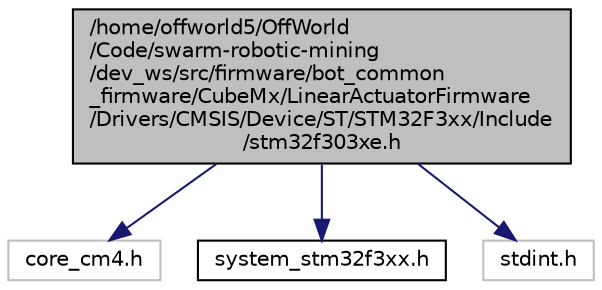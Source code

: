 digraph "/home/offworld5/OffWorld\l/Code/swarm-robotic-mining\l/dev_ws/src/firmware/bot_common\l_firmware/CubeMx/LinearActuatorFirmware\l/Drivers/CMSIS/Device/ST/STM32F3xx/Include\l/stm32f303xe.h"
{
 // LATEX_PDF_SIZE
  edge [fontname="Helvetica",fontsize="10",labelfontname="Helvetica",labelfontsize="10"];
  node [fontname="Helvetica",fontsize="10",shape=record];
  Node1 [label="/home/offworld5/OffWorld\l/Code/swarm-robotic-mining\l/dev_ws/src/firmware/bot_common\l_firmware/CubeMx/LinearActuatorFirmware\l/Drivers/CMSIS/Device/ST/STM32F3xx/Include\l/stm32f303xe.h",height=0.2,width=0.4,color="black", fillcolor="grey75", style="filled", fontcolor="black",tooltip="CMSIS STM32F303xE Devices Peripheral Access Layer Header File."];
  Node1 -> Node2 [color="midnightblue",fontsize="10",style="solid",fontname="Helvetica"];
  Node2 [label="core_cm4.h",height=0.2,width=0.4,color="grey75", fillcolor="white", style="filled",tooltip=" "];
  Node1 -> Node3 [color="midnightblue",fontsize="10",style="solid",fontname="Helvetica"];
  Node3 [label="system_stm32f3xx.h",height=0.2,width=0.4,color="black", fillcolor="white", style="filled",URL="$_cube_mx_2_linear_actuator_firmware_2_drivers_2_c_m_s_i_s_2_device_2_s_t_2_s_t_m32_f3xx_2_include_2system__stm32f3xx_8h.html",tooltip="CMSIS Cortex-M4 Device System Source File for STM32F3xx devices."];
  Node1 -> Node4 [color="midnightblue",fontsize="10",style="solid",fontname="Helvetica"];
  Node4 [label="stdint.h",height=0.2,width=0.4,color="grey75", fillcolor="white", style="filled",tooltip=" "];
}
